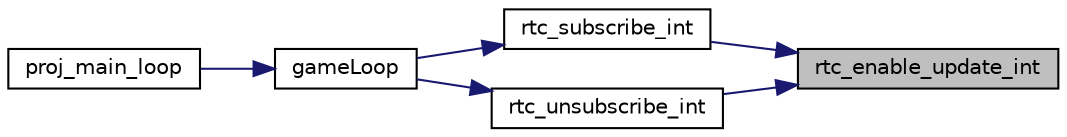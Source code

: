 digraph "rtc_enable_update_int"
{
 // LATEX_PDF_SIZE
  edge [fontname="Helvetica",fontsize="10",labelfontname="Helvetica",labelfontsize="10"];
  node [fontname="Helvetica",fontsize="10",shape=record];
  rankdir="RL";
  Node1 [label="rtc_enable_update_int",height=0.2,width=0.4,color="black", fillcolor="grey75", style="filled", fontcolor="black",tooltip=" "];
  Node1 -> Node2 [dir="back",color="midnightblue",fontsize="10",style="solid",fontname="Helvetica"];
  Node2 [label="rtc_subscribe_int",height=0.2,width=0.4,color="black", fillcolor="white", style="filled",URL="$_rtc_8h.html#a4c407bd8aa03827b0f868962cf00dbd6",tooltip=" "];
  Node2 -> Node3 [dir="back",color="midnightblue",fontsize="10",style="solid",fontname="Helvetica"];
  Node3 [label="gameLoop",height=0.2,width=0.4,color="black", fillcolor="white", style="filled",URL="$_game_8h.html#ae3fcb6ab83836a82d8ab58a853667cba",tooltip=" "];
  Node3 -> Node4 [dir="back",color="midnightblue",fontsize="10",style="solid",fontname="Helvetica"];
  Node4 [label="proj_main_loop",height=0.2,width=0.4,color="black", fillcolor="white", style="filled",URL="$proj_8c.html#a90aad768b0a0b41e4bcacc566b0cae6e",tooltip=" "];
  Node1 -> Node5 [dir="back",color="midnightblue",fontsize="10",style="solid",fontname="Helvetica"];
  Node5 [label="rtc_unsubscribe_int",height=0.2,width=0.4,color="black", fillcolor="white", style="filled",URL="$_rtc_8h.html#a9d4850bb2a488644672d43287f160622",tooltip=" "];
  Node5 -> Node3 [dir="back",color="midnightblue",fontsize="10",style="solid",fontname="Helvetica"];
}
